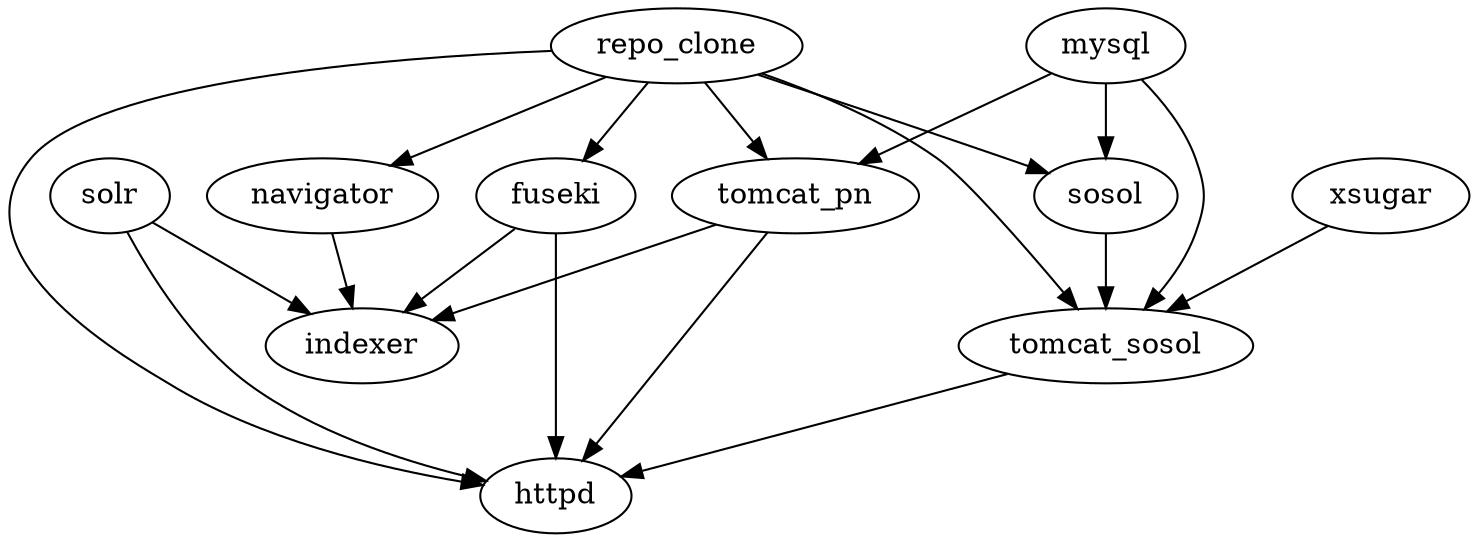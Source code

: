 digraph D {

  repo_clone -> {navigator, fuseki, tomcat_pn, tomcat_sosol, sosol, httpd}
  {fuseki, navigator, tomcat_pn, solr} -> indexer
  {tomcat_pn, tomcat_sosol, fuseki, solr} -> httpd
  mysql -> {sosol, tomcat_sosol, tomcat_pn}
  {xsugar, sosol} -> tomcat_sosol

}
